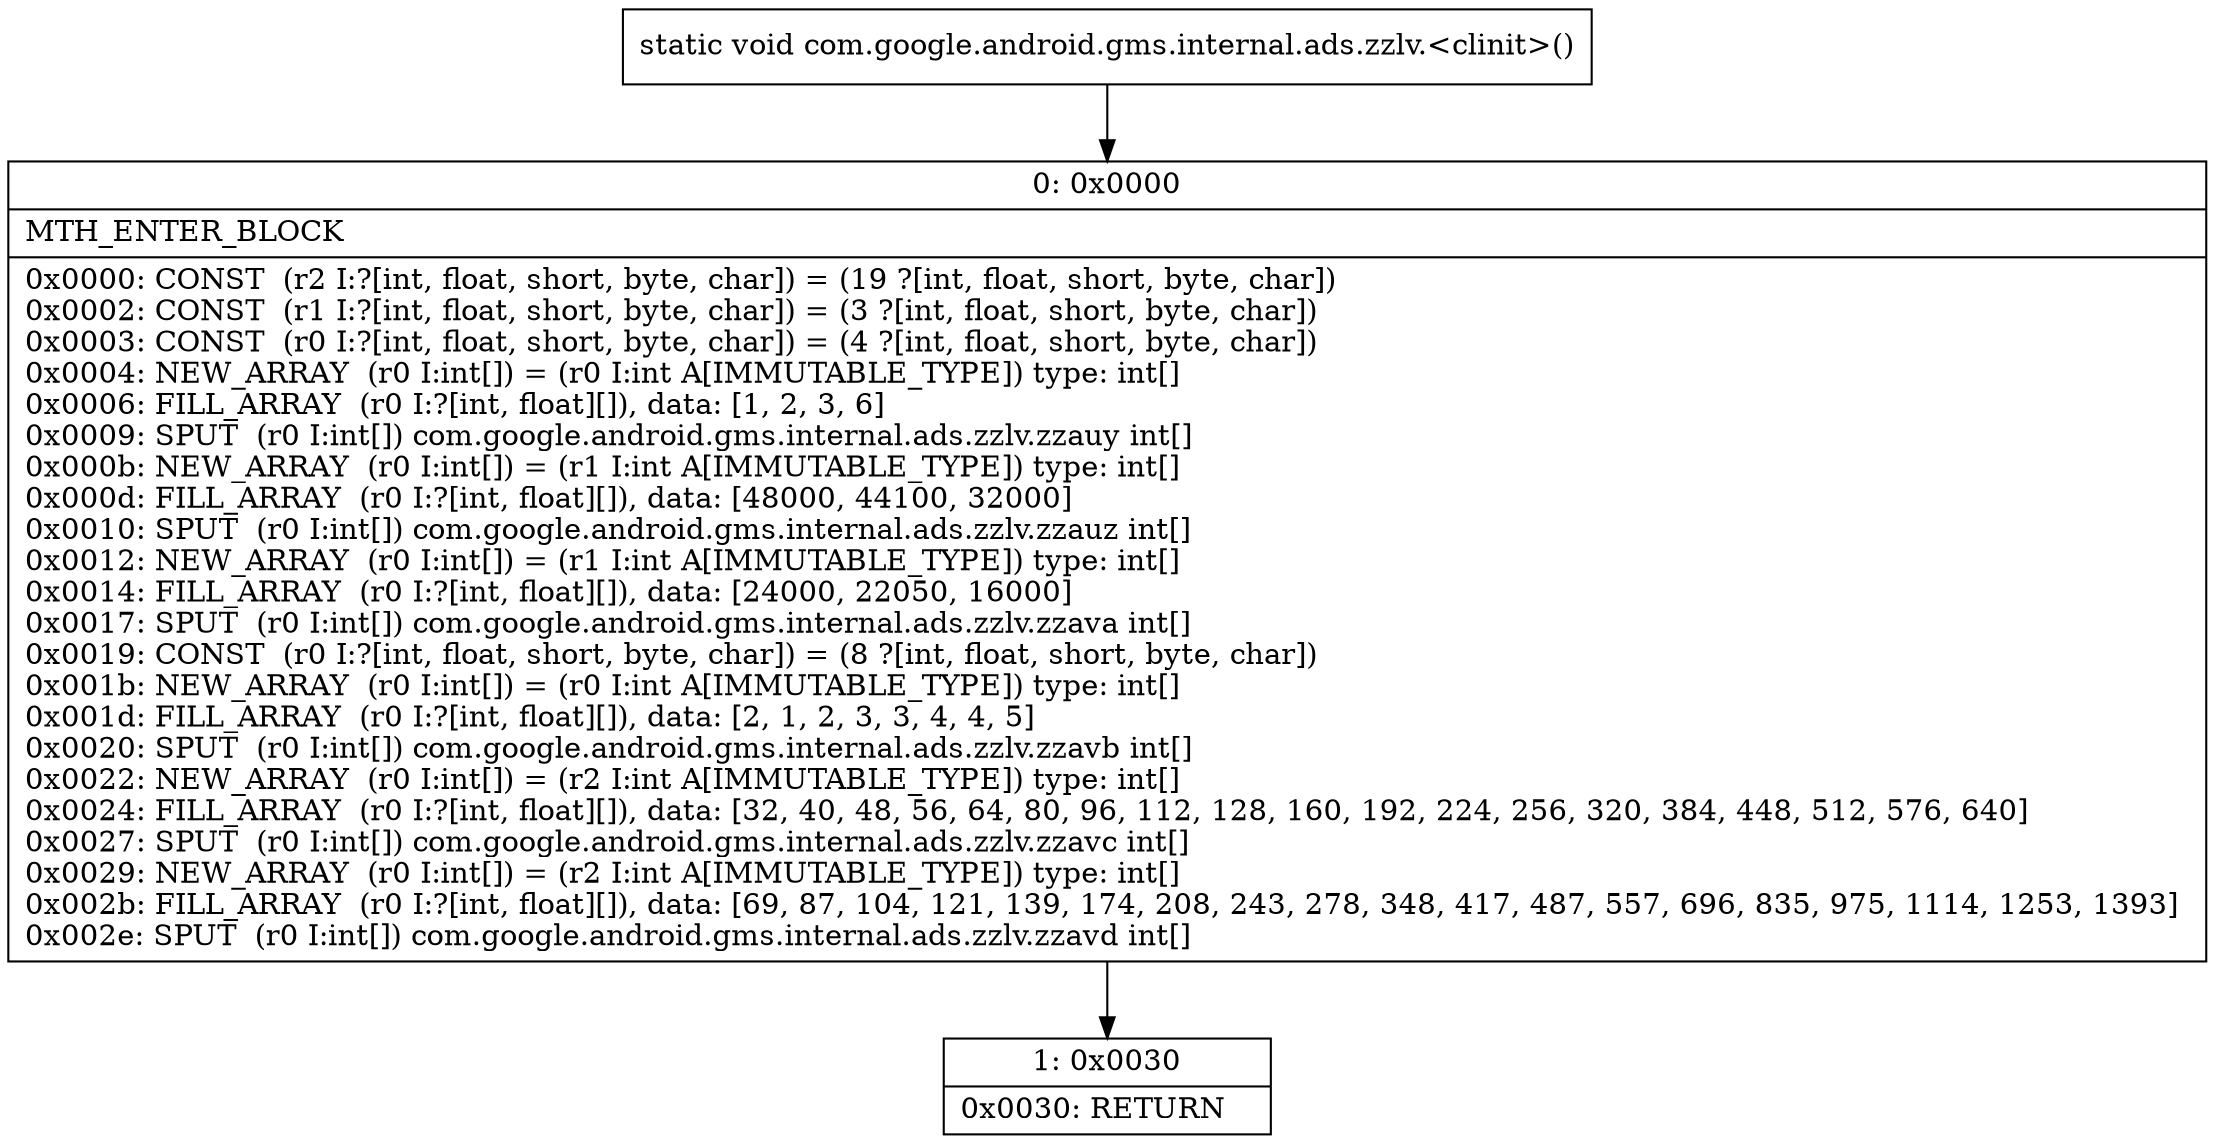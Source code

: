 digraph "CFG forcom.google.android.gms.internal.ads.zzlv.\<clinit\>()V" {
Node_0 [shape=record,label="{0\:\ 0x0000|MTH_ENTER_BLOCK\l|0x0000: CONST  (r2 I:?[int, float, short, byte, char]) = (19 ?[int, float, short, byte, char]) \l0x0002: CONST  (r1 I:?[int, float, short, byte, char]) = (3 ?[int, float, short, byte, char]) \l0x0003: CONST  (r0 I:?[int, float, short, byte, char]) = (4 ?[int, float, short, byte, char]) \l0x0004: NEW_ARRAY  (r0 I:int[]) = (r0 I:int A[IMMUTABLE_TYPE]) type: int[] \l0x0006: FILL_ARRAY  (r0 I:?[int, float][]), data: [1, 2, 3, 6] \l0x0009: SPUT  (r0 I:int[]) com.google.android.gms.internal.ads.zzlv.zzauy int[] \l0x000b: NEW_ARRAY  (r0 I:int[]) = (r1 I:int A[IMMUTABLE_TYPE]) type: int[] \l0x000d: FILL_ARRAY  (r0 I:?[int, float][]), data: [48000, 44100, 32000] \l0x0010: SPUT  (r0 I:int[]) com.google.android.gms.internal.ads.zzlv.zzauz int[] \l0x0012: NEW_ARRAY  (r0 I:int[]) = (r1 I:int A[IMMUTABLE_TYPE]) type: int[] \l0x0014: FILL_ARRAY  (r0 I:?[int, float][]), data: [24000, 22050, 16000] \l0x0017: SPUT  (r0 I:int[]) com.google.android.gms.internal.ads.zzlv.zzava int[] \l0x0019: CONST  (r0 I:?[int, float, short, byte, char]) = (8 ?[int, float, short, byte, char]) \l0x001b: NEW_ARRAY  (r0 I:int[]) = (r0 I:int A[IMMUTABLE_TYPE]) type: int[] \l0x001d: FILL_ARRAY  (r0 I:?[int, float][]), data: [2, 1, 2, 3, 3, 4, 4, 5] \l0x0020: SPUT  (r0 I:int[]) com.google.android.gms.internal.ads.zzlv.zzavb int[] \l0x0022: NEW_ARRAY  (r0 I:int[]) = (r2 I:int A[IMMUTABLE_TYPE]) type: int[] \l0x0024: FILL_ARRAY  (r0 I:?[int, float][]), data: [32, 40, 48, 56, 64, 80, 96, 112, 128, 160, 192, 224, 256, 320, 384, 448, 512, 576, 640] \l0x0027: SPUT  (r0 I:int[]) com.google.android.gms.internal.ads.zzlv.zzavc int[] \l0x0029: NEW_ARRAY  (r0 I:int[]) = (r2 I:int A[IMMUTABLE_TYPE]) type: int[] \l0x002b: FILL_ARRAY  (r0 I:?[int, float][]), data: [69, 87, 104, 121, 139, 174, 208, 243, 278, 348, 417, 487, 557, 696, 835, 975, 1114, 1253, 1393] \l0x002e: SPUT  (r0 I:int[]) com.google.android.gms.internal.ads.zzlv.zzavd int[] \l}"];
Node_1 [shape=record,label="{1\:\ 0x0030|0x0030: RETURN   \l}"];
MethodNode[shape=record,label="{static void com.google.android.gms.internal.ads.zzlv.\<clinit\>() }"];
MethodNode -> Node_0;
Node_0 -> Node_1;
}

